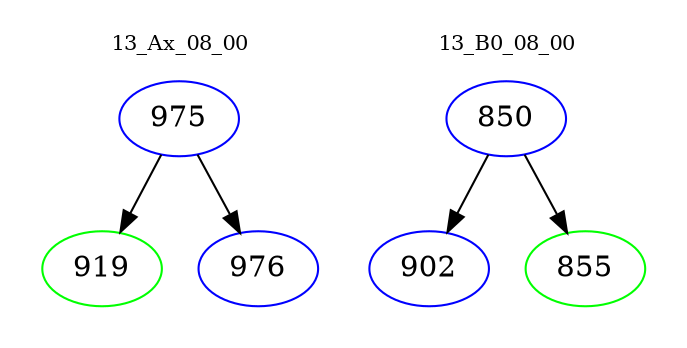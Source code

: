 digraph{
subgraph cluster_0 {
color = white
label = "13_Ax_08_00";
fontsize=10;
T0_975 [label="975", color="blue"]
T0_975 -> T0_919 [color="black"]
T0_919 [label="919", color="green"]
T0_975 -> T0_976 [color="black"]
T0_976 [label="976", color="blue"]
}
subgraph cluster_1 {
color = white
label = "13_B0_08_00";
fontsize=10;
T1_850 [label="850", color="blue"]
T1_850 -> T1_902 [color="black"]
T1_902 [label="902", color="blue"]
T1_850 -> T1_855 [color="black"]
T1_855 [label="855", color="green"]
}
}
